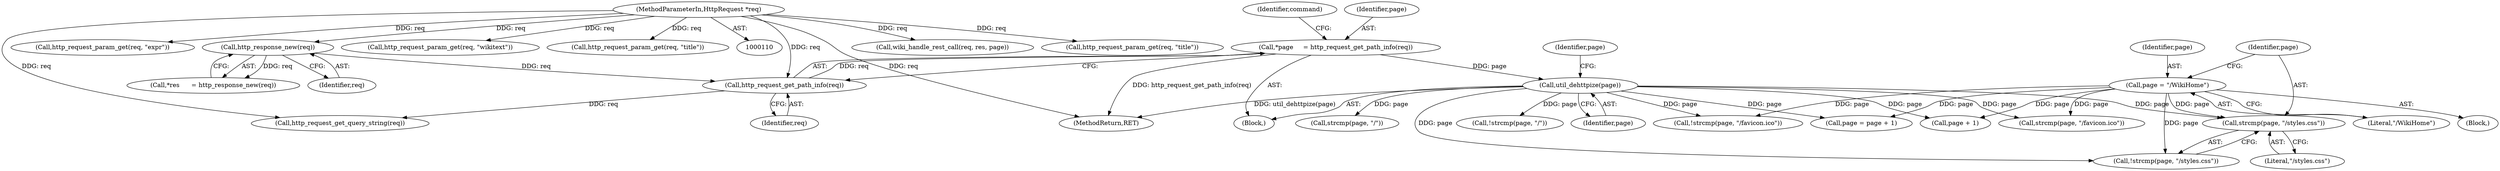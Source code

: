 digraph "0_didiwiki_5e5c796617e1712905dc5462b94bd5e6c08d15ea@API" {
"1000154" [label="(Call,strcmp(page, \"/styles.css\"))"];
"1000149" [label="(Call,page = \"/WikiHome\")"];
"1000132" [label="(Call,util_dehttpize(page))"];
"1000119" [label="(Call,*page     = http_request_get_path_info(req))"];
"1000121" [label="(Call,http_request_get_path_info(req))"];
"1000116" [label="(Call,http_response_new(req))"];
"1000111" [label="(MethodParameterIn,HttpRequest *req)"];
"1000117" [label="(Identifier,req)"];
"1000223" [label="(Call,wiki_handle_rest_call(req, res, page))"];
"1000137" [label="(Identifier,page)"];
"1000151" [label="(Literal,\"/WikiHome\")"];
"1000111" [label="(MethodParameterIn,HttpRequest *req)"];
"1000285" [label="(Call,http_request_param_get(req, \"title\"))"];
"1000155" [label="(Identifier,page)"];
"1000120" [label="(Identifier,page)"];
"1000153" [label="(Call,!strcmp(page, \"/styles.css\"))"];
"1000150" [label="(Identifier,page)"];
"1000156" [label="(Literal,\"/styles.css\")"];
"1000171" [label="(Call,strcmp(page, \"/favicon.ico\"))"];
"1000125" [label="(Identifier,command)"];
"1000136" [label="(Call,strcmp(page, \"/\"))"];
"1000121" [label="(Call,http_request_get_path_info(req))"];
"1000132" [label="(Call,util_dehttpize(page))"];
"1000188" [label="(Call,page + 1)"];
"1000126" [label="(Call,http_request_get_query_string(req))"];
"1000135" [label="(Call,!strcmp(page, \"/\"))"];
"1000114" [label="(Call,*res      = http_response_new(req))"];
"1000154" [label="(Call,strcmp(page, \"/styles.css\"))"];
"1000271" [label="(Call,http_request_param_get(req, \"expr\"))"];
"1000122" [label="(Identifier,req)"];
"1000363" [label="(MethodReturn,RET)"];
"1000305" [label="(Call,http_request_param_get(req, \"wikitext\"))"];
"1000139" [label="(Block,)"];
"1000133" [label="(Identifier,page)"];
"1000170" [label="(Call,!strcmp(page, \"/favicon.ico\"))"];
"1000186" [label="(Call,page = page + 1)"];
"1000292" [label="(Call,http_request_param_get(req, \"title\"))"];
"1000149" [label="(Call,page = \"/WikiHome\")"];
"1000119" [label="(Call,*page     = http_request_get_path_info(req))"];
"1000112" [label="(Block,)"];
"1000116" [label="(Call,http_response_new(req))"];
"1000154" -> "1000153"  [label="AST: "];
"1000154" -> "1000156"  [label="CFG: "];
"1000155" -> "1000154"  [label="AST: "];
"1000156" -> "1000154"  [label="AST: "];
"1000153" -> "1000154"  [label="CFG: "];
"1000149" -> "1000154"  [label="DDG: page"];
"1000132" -> "1000154"  [label="DDG: page"];
"1000149" -> "1000139"  [label="AST: "];
"1000149" -> "1000151"  [label="CFG: "];
"1000150" -> "1000149"  [label="AST: "];
"1000151" -> "1000149"  [label="AST: "];
"1000155" -> "1000149"  [label="CFG: "];
"1000149" -> "1000153"  [label="DDG: page"];
"1000149" -> "1000170"  [label="DDG: page"];
"1000149" -> "1000171"  [label="DDG: page"];
"1000149" -> "1000186"  [label="DDG: page"];
"1000149" -> "1000188"  [label="DDG: page"];
"1000132" -> "1000112"  [label="AST: "];
"1000132" -> "1000133"  [label="CFG: "];
"1000133" -> "1000132"  [label="AST: "];
"1000137" -> "1000132"  [label="CFG: "];
"1000132" -> "1000363"  [label="DDG: util_dehttpize(page)"];
"1000119" -> "1000132"  [label="DDG: page"];
"1000132" -> "1000135"  [label="DDG: page"];
"1000132" -> "1000136"  [label="DDG: page"];
"1000132" -> "1000153"  [label="DDG: page"];
"1000132" -> "1000170"  [label="DDG: page"];
"1000132" -> "1000171"  [label="DDG: page"];
"1000132" -> "1000186"  [label="DDG: page"];
"1000132" -> "1000188"  [label="DDG: page"];
"1000119" -> "1000112"  [label="AST: "];
"1000119" -> "1000121"  [label="CFG: "];
"1000120" -> "1000119"  [label="AST: "];
"1000121" -> "1000119"  [label="AST: "];
"1000125" -> "1000119"  [label="CFG: "];
"1000119" -> "1000363"  [label="DDG: http_request_get_path_info(req)"];
"1000121" -> "1000119"  [label="DDG: req"];
"1000121" -> "1000122"  [label="CFG: "];
"1000122" -> "1000121"  [label="AST: "];
"1000116" -> "1000121"  [label="DDG: req"];
"1000111" -> "1000121"  [label="DDG: req"];
"1000121" -> "1000126"  [label="DDG: req"];
"1000116" -> "1000114"  [label="AST: "];
"1000116" -> "1000117"  [label="CFG: "];
"1000117" -> "1000116"  [label="AST: "];
"1000114" -> "1000116"  [label="CFG: "];
"1000116" -> "1000114"  [label="DDG: req"];
"1000111" -> "1000116"  [label="DDG: req"];
"1000111" -> "1000110"  [label="AST: "];
"1000111" -> "1000363"  [label="DDG: req"];
"1000111" -> "1000126"  [label="DDG: req"];
"1000111" -> "1000223"  [label="DDG: req"];
"1000111" -> "1000271"  [label="DDG: req"];
"1000111" -> "1000285"  [label="DDG: req"];
"1000111" -> "1000292"  [label="DDG: req"];
"1000111" -> "1000305"  [label="DDG: req"];
}
